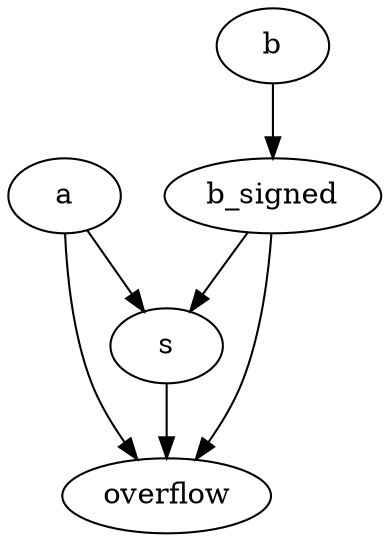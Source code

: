 strict digraph "" {
	a	[complexity=7,
		importance=0.66942155335,
		rank=0.0956316504786];
	overflow	[complexity=0,
		importance=0.32231422295,
		rank=0.0];
	a -> overflow;
	s	[complexity=4,
		importance=0.537190061775,
		rank=0.134297515444];
	a -> s;
	b	[complexity=9,
		importance=0.867768508425,
		rank=0.0964187231583];
	b_signed	[complexity=7,
		importance=0.73553701685,
		rank=0.105076716693];
	b -> b_signed;
	s -> overflow;
	b_signed -> overflow;
	b_signed -> s;
}
